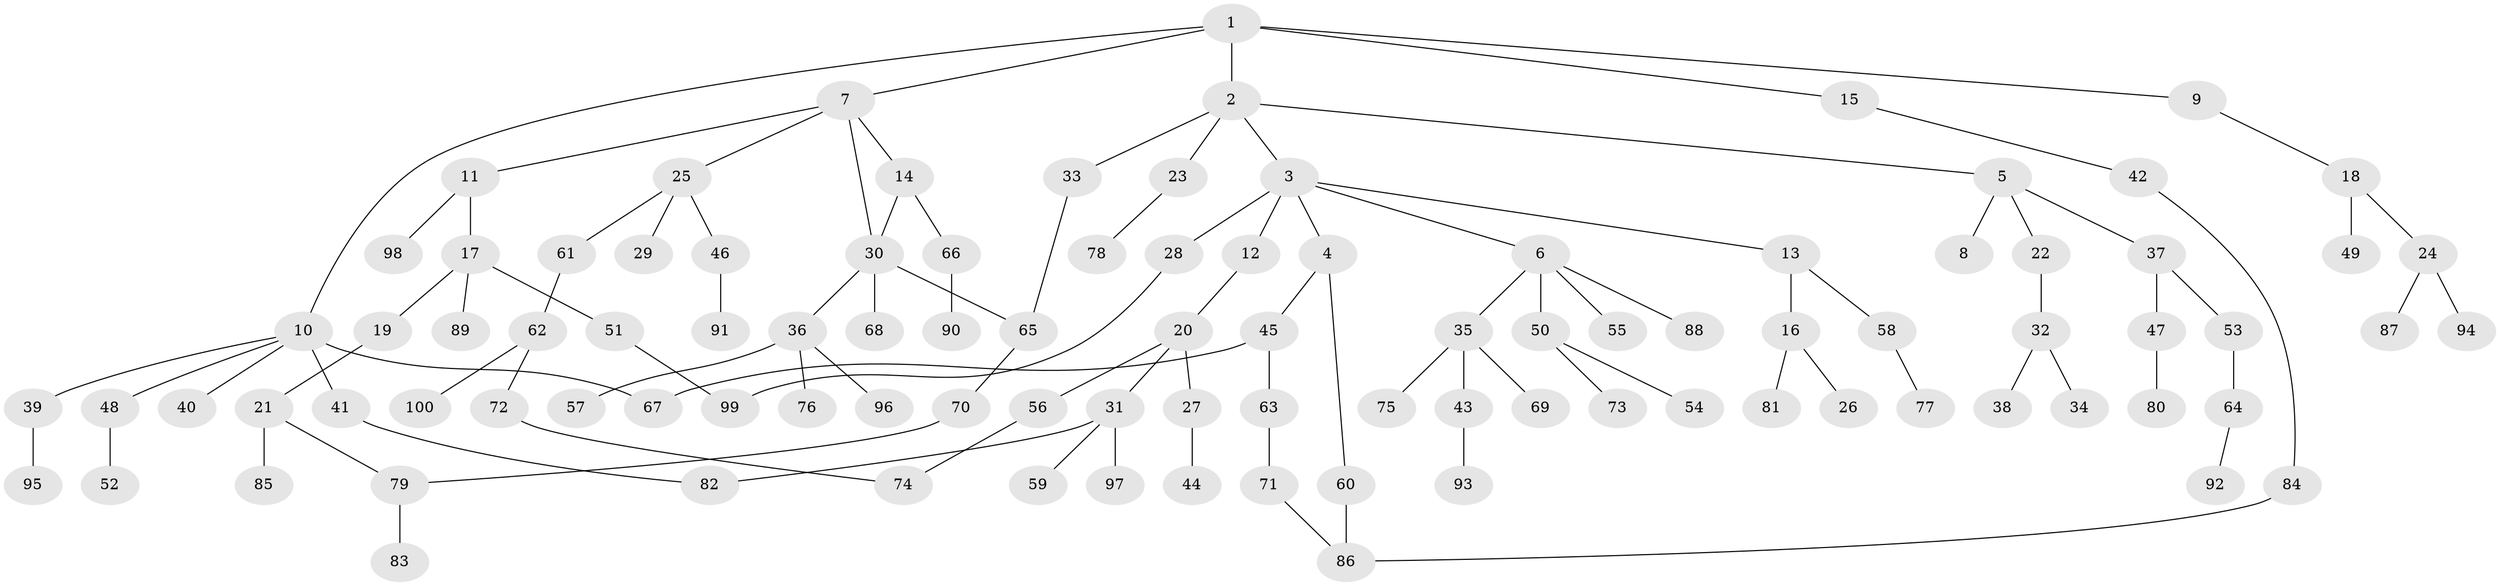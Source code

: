 // coarse degree distribution, {3: 0.15, 2: 0.45, 6: 0.05, 1: 0.275, 4: 0.05, 7: 0.025}
// Generated by graph-tools (version 1.1) at 2025/36/03/04/25 23:36:06]
// undirected, 100 vertices, 108 edges
graph export_dot {
  node [color=gray90,style=filled];
  1;
  2;
  3;
  4;
  5;
  6;
  7;
  8;
  9;
  10;
  11;
  12;
  13;
  14;
  15;
  16;
  17;
  18;
  19;
  20;
  21;
  22;
  23;
  24;
  25;
  26;
  27;
  28;
  29;
  30;
  31;
  32;
  33;
  34;
  35;
  36;
  37;
  38;
  39;
  40;
  41;
  42;
  43;
  44;
  45;
  46;
  47;
  48;
  49;
  50;
  51;
  52;
  53;
  54;
  55;
  56;
  57;
  58;
  59;
  60;
  61;
  62;
  63;
  64;
  65;
  66;
  67;
  68;
  69;
  70;
  71;
  72;
  73;
  74;
  75;
  76;
  77;
  78;
  79;
  80;
  81;
  82;
  83;
  84;
  85;
  86;
  87;
  88;
  89;
  90;
  91;
  92;
  93;
  94;
  95;
  96;
  97;
  98;
  99;
  100;
  1 -- 2;
  1 -- 7;
  1 -- 9;
  1 -- 10;
  1 -- 15;
  2 -- 3;
  2 -- 5;
  2 -- 23;
  2 -- 33;
  3 -- 4;
  3 -- 6;
  3 -- 12;
  3 -- 13;
  3 -- 28;
  4 -- 45;
  4 -- 60;
  5 -- 8;
  5 -- 22;
  5 -- 37;
  6 -- 35;
  6 -- 50;
  6 -- 55;
  6 -- 88;
  7 -- 11;
  7 -- 14;
  7 -- 25;
  7 -- 30;
  9 -- 18;
  10 -- 39;
  10 -- 40;
  10 -- 41;
  10 -- 48;
  10 -- 67;
  11 -- 17;
  11 -- 98;
  12 -- 20;
  13 -- 16;
  13 -- 58;
  14 -- 66;
  14 -- 30;
  15 -- 42;
  16 -- 26;
  16 -- 81;
  17 -- 19;
  17 -- 51;
  17 -- 89;
  18 -- 24;
  18 -- 49;
  19 -- 21;
  20 -- 27;
  20 -- 31;
  20 -- 56;
  21 -- 85;
  21 -- 79;
  22 -- 32;
  23 -- 78;
  24 -- 87;
  24 -- 94;
  25 -- 29;
  25 -- 46;
  25 -- 61;
  27 -- 44;
  28 -- 99;
  30 -- 36;
  30 -- 65;
  30 -- 68;
  31 -- 59;
  31 -- 82;
  31 -- 97;
  32 -- 34;
  32 -- 38;
  33 -- 65;
  35 -- 43;
  35 -- 69;
  35 -- 75;
  36 -- 57;
  36 -- 76;
  36 -- 96;
  37 -- 47;
  37 -- 53;
  39 -- 95;
  41 -- 82;
  42 -- 84;
  43 -- 93;
  45 -- 63;
  45 -- 67;
  46 -- 91;
  47 -- 80;
  48 -- 52;
  50 -- 54;
  50 -- 73;
  51 -- 99;
  53 -- 64;
  56 -- 74;
  58 -- 77;
  60 -- 86;
  61 -- 62;
  62 -- 72;
  62 -- 100;
  63 -- 71;
  64 -- 92;
  65 -- 70;
  66 -- 90;
  70 -- 79;
  71 -- 86;
  72 -- 74;
  79 -- 83;
  84 -- 86;
}
